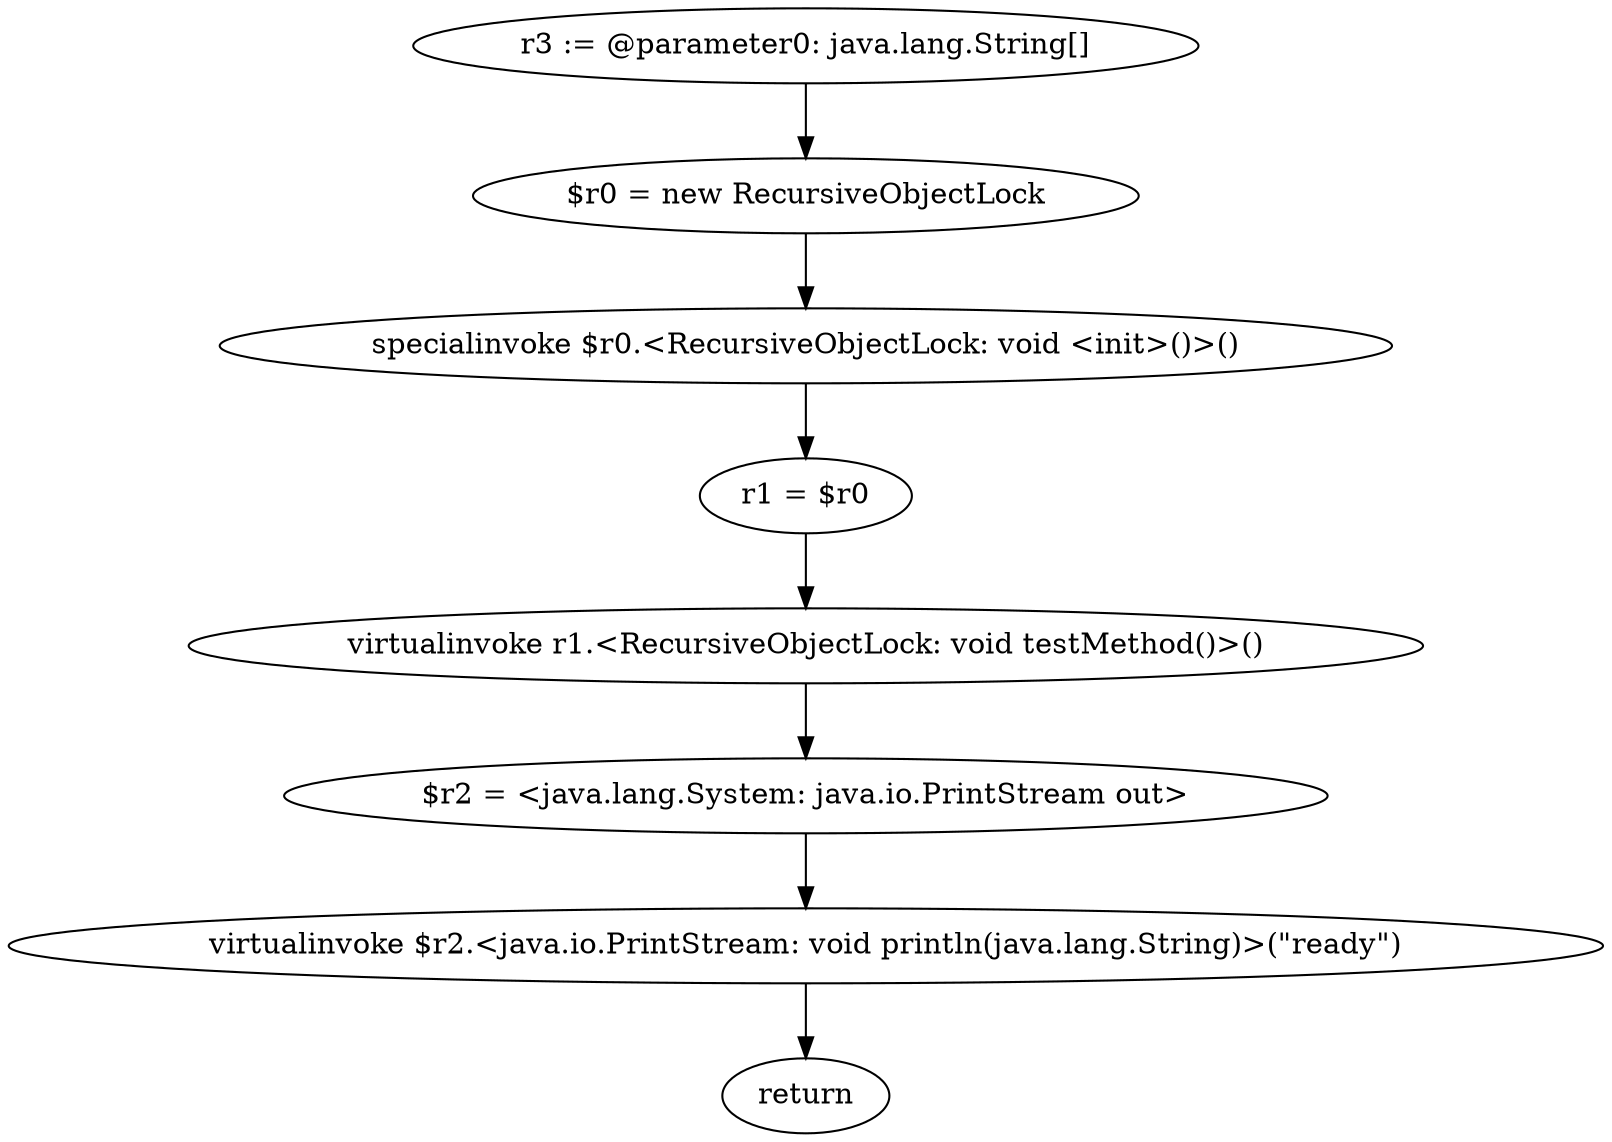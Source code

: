 digraph "unitGraph" {
    "r3 := @parameter0: java.lang.String[]"
    "$r0 = new RecursiveObjectLock"
    "specialinvoke $r0.<RecursiveObjectLock: void <init>()>()"
    "r1 = $r0"
    "virtualinvoke r1.<RecursiveObjectLock: void testMethod()>()"
    "$r2 = <java.lang.System: java.io.PrintStream out>"
    "virtualinvoke $r2.<java.io.PrintStream: void println(java.lang.String)>(\"ready\")"
    "return"
    "r3 := @parameter0: java.lang.String[]"->"$r0 = new RecursiveObjectLock";
    "$r0 = new RecursiveObjectLock"->"specialinvoke $r0.<RecursiveObjectLock: void <init>()>()";
    "specialinvoke $r0.<RecursiveObjectLock: void <init>()>()"->"r1 = $r0";
    "r1 = $r0"->"virtualinvoke r1.<RecursiveObjectLock: void testMethod()>()";
    "virtualinvoke r1.<RecursiveObjectLock: void testMethod()>()"->"$r2 = <java.lang.System: java.io.PrintStream out>";
    "$r2 = <java.lang.System: java.io.PrintStream out>"->"virtualinvoke $r2.<java.io.PrintStream: void println(java.lang.String)>(\"ready\")";
    "virtualinvoke $r2.<java.io.PrintStream: void println(java.lang.String)>(\"ready\")"->"return";
}
